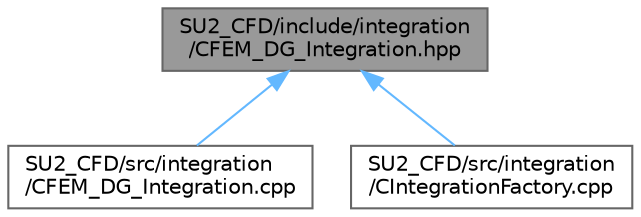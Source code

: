 digraph "SU2_CFD/include/integration/CFEM_DG_Integration.hpp"
{
 // LATEX_PDF_SIZE
  bgcolor="transparent";
  edge [fontname=Helvetica,fontsize=10,labelfontname=Helvetica,labelfontsize=10];
  node [fontname=Helvetica,fontsize=10,shape=box,height=0.2,width=0.4];
  Node1 [id="Node000001",label="SU2_CFD/include/integration\l/CFEM_DG_Integration.hpp",height=0.2,width=0.4,color="gray40", fillcolor="grey60", style="filled", fontcolor="black",tooltip="Declaration of class for integration with the FEM DG solver."];
  Node1 -> Node2 [id="edge1_Node000001_Node000002",dir="back",color="steelblue1",style="solid",tooltip=" "];
  Node2 [id="Node000002",label="SU2_CFD/src/integration\l/CFEM_DG_Integration.cpp",height=0.2,width=0.4,color="grey40", fillcolor="white", style="filled",URL="$CFEM__DG__Integration_8cpp.html",tooltip="Definition of time and space integration for the DG solver."];
  Node1 -> Node3 [id="edge2_Node000001_Node000003",dir="back",color="steelblue1",style="solid",tooltip=" "];
  Node3 [id="Node000003",label="SU2_CFD/src/integration\l/CIntegrationFactory.cpp",height=0.2,width=0.4,color="grey40", fillcolor="white", style="filled",URL="$CIntegrationFactory_8cpp.html",tooltip="Main subroutines for CIntegrationFactory ."];
}
